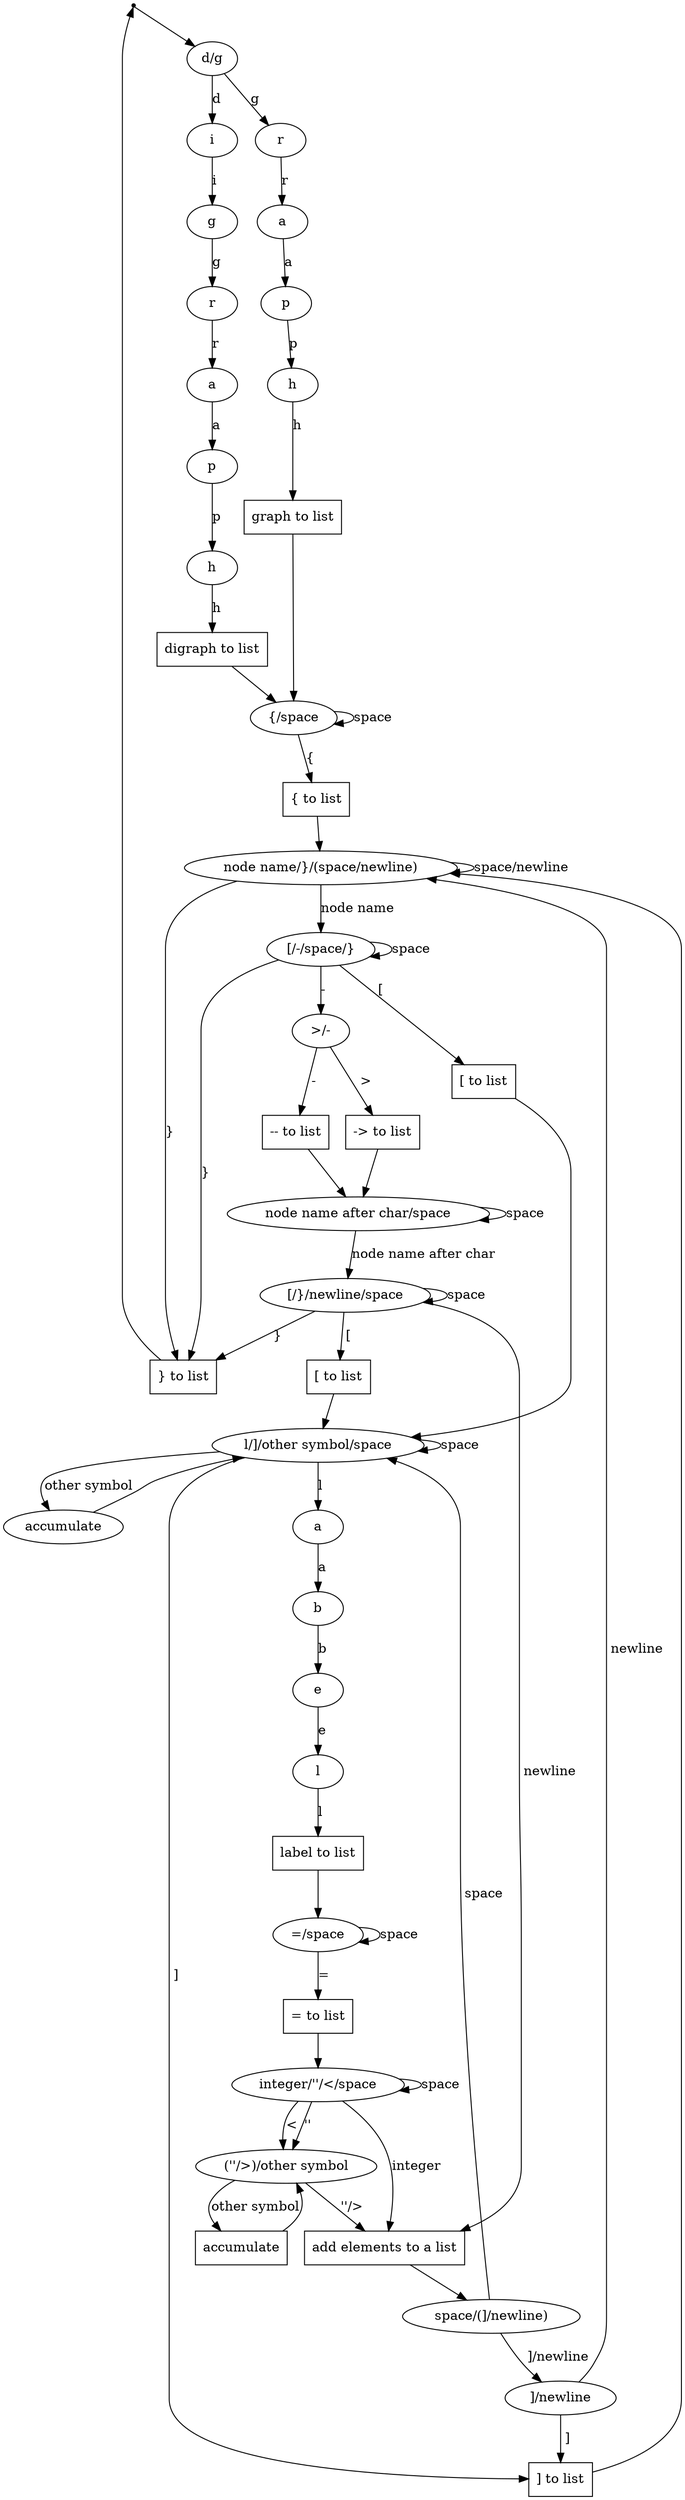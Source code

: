digraph {
	start[shape="point"]

	initial[shape="ellipse" label="d/g"]
	start->initial

	list [shape="box" label="add elements to a list"]

	digraph_i [shape="ellipse" label="i"]
	initial->digraph_i [label="d"]
	digraph_g [shape="ellipse" label="g"]	
	digraph_i->digraph_g [label="i"]
	digraph_r [shape="ellipse" label="r"]
	digraph_g->digraph_r [label="g"]
	digraph_a [shape="ellipse" label="a"]
	digraph_r->digraph_a [label="r"]
	digraph_p [shape="ellipse" label="p"]
	digraph_a->digraph_p [label="a"]
	digraph_h [shape="ellipse" label="h"]
	digraph_p->digraph_h [label="p"]
	digraph_list [shape="box" label="digraph to list"]
	digraph_h->digraph_list [label="h"]

	graph_r [shape="ellipse" label="r"]
	initial->graph_r [label="g"]
	graph_a [shape="ellipse" label="a"]
	graph_r->graph_a [label="r"]
	graph_p [shape="ellipse" label="p"]
	graph_a->graph_p [label="a"]
	graph_h [shape="ellipse" label="h"]
	graph_p->graph_h [label="p"]
	graph_list [shape="box" label="graph to list"]
	graph_h->graph_list [label="h"]
	
	open_g [shape="ellipse" label="{/space"]
	open_g->open_g [label="space"]
	digraph_list->open_g  
	graph_list->open_g 
	open_g_list [shape="box" label="{ to list"]
	open_g->open_g_list [label="{"]
	
	node_name [shape="ellipse" label="node name/}/(space/newline)"]
	node_name->node_name [label="space/newline"]
	open_g_list->node_name  
	choice_char [shape="ellipse" label="[/-/space/}"]
	choice_char->choice_char [label="space"]
	choice_char_list [shape="box" label="[ to list"]
	choice_char->choice_char_list [label="["]
	choice_char->end [label="}"]
	node_name->choice_char [label="node name"]

	transition [shape="ellipse" label=" >/- "]
	transition_list1 [shape="box" label="-- to list"]
	transition_list2 [shape="box" label="-> to list"]
	transition->transition_list1 [label="-"]
	transition->transition_list2 [label=">"]
	choice_char->transition [label="-"]
	end [shape="box" label="} to list"]
	node_name->end [label="}"]	
	
	node_name2 [shape="ellipse" label="node name after char/space"]
	node_name2->node_name2 [label="space"]
	param_node [shape="ellipse" label="[/}/newline/space"]
	param_node->param_node [label="space"]
	param_node->end [label="}"]
	transition_list1->node_name2 
	transition_list2->node_name2 
	node_name2->param_node [label="node name after char"]
	param_node_list [shape="box" label="[ to list"]
	param_node->param_node_list [label=" [ "]
	param_node->list [label=" newline "]
	param_node_list->attr
	
	attr [shape="ellipse" label="l/]/other symbol/space"]
	close_square_list [shape = "box" label = "] to list"] 
	attr->close_square_list [label = " ] "]
	close_square_list->node_name
	attr->attr [label="space"]
	choice_char_list->attr 

	list_choice [shape="ellipse" label=" space/(]/newline) "]
	list_choice_second [shape="ellipse" label=" ]/newline "]
	list->list_choice
	list_choice->attr [label=" space "]
	list_choice->list_choice_second [label=" ]/newline "]
	list_choice_second->node_name [label=" newline " ]
	list_choice_second->close_square_list [label=" ] "]

	attr_label_a [shape="ellipse" label="a"]
	attr->attr_label_a [label="l"]
	attr_label_b [shape="ellipse" label="b"]
	attr_label_a->attr_label_b [label="a"]
	attr_label_e [shape="ellipse" label="e"]
	attr_label_b->attr_label_e [label="b"]
	attr_label_l [shape="ellipse" label="l"]
	attr_label_e->attr_label_l [label="e"]
	attr_label_list1 [shape="box" label="label to list"]
	attr_label_l->attr_label_list1 [label="l"]
	attr_label_equals [shape="ellipse" label="=/space"]
	attr_label_equals->attr_label_equals [label="space"]
	attr_label_list1->attr_label_equals 
	attr_label_equals_list [shape="box" label="= to list"]
	attr_label_equals->attr_label_equals_list [label="="]
	attr_label_open [shape="ellipse" label="integer/''/</space"]
	attr_label_open->attr_label_open [label="space"]
	attr_label_equals_list->attr_label_open 
	attr_label_value [shape="ellipse" label="(''/>)/other symbol"]
	attr_label_open->list [label="integer"]
	attr_label_open->attr_label_value [label="<"]
	attr_label_open->attr_label_value [label="''"]
	attr_label_list [shape="box" label="accumulate"]
	attr_label_value->attr_label_list [label="other symbol"]
	attr_label_list->attr_label_value 
	attr_label_value->list [label="''/>"]

	arrt_list [shape="ellipse" label="accumulate"]
	attr->arrt_list [label="other symbol"]
	arrt_list->attr

	end->start
}